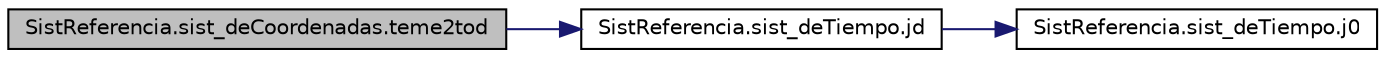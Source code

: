 digraph G
{
  edge [fontname="Helvetica",fontsize="10",labelfontname="Helvetica",labelfontsize="10"];
  node [fontname="Helvetica",fontsize="10",shape=record];
  rankdir="LR";
  Node1 [label="SistReferencia.sist_deCoordenadas.teme2tod",height=0.2,width=0.4,color="black", fillcolor="grey75", style="filled" fontcolor="black"];
  Node1 -> Node2 [color="midnightblue",fontsize="10",style="solid"];
  Node2 [label="SistReferencia.sist_deTiempo.jd",height=0.2,width=0.4,color="black", fillcolor="white", style="filled",URL="$namespace_sist_referencia_1_1sist__de_tiempo.html#a4bce296a4c0b68be2d00dd41b0f84198"];
  Node2 -> Node3 [color="midnightblue",fontsize="10",style="solid"];
  Node3 [label="SistReferencia.sist_deTiempo.j0",height=0.2,width=0.4,color="black", fillcolor="white", style="filled",URL="$namespace_sist_referencia_1_1sist__de_tiempo.html#ae2039dacf6ec7bd9234fe7fdd50fa498"];
}
